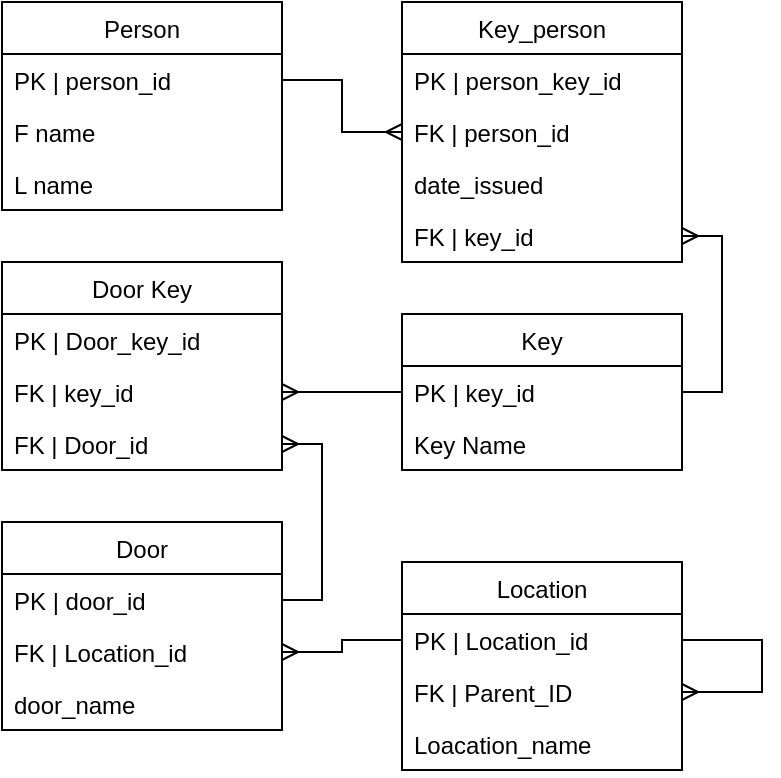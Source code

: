 <mxfile version="12.6.5" type="device"><diagram id="C5RBs43oDa-KdzZeNtuy" name="Page-1"><mxGraphModel dx="1086" dy="846" grid="1" gridSize="10" guides="1" tooltips="1" connect="1" arrows="1" fold="1" page="1" pageScale="1" pageWidth="827" pageHeight="1169" math="0" shadow="0"><root><mxCell id="WIyWlLk6GJQsqaUBKTNV-0"/><mxCell id="WIyWlLk6GJQsqaUBKTNV-1" parent="WIyWlLk6GJQsqaUBKTNV-0"/><mxCell id="iTeCaZXUiTbzylLOoOmE-4" value="Person" style="swimlane;fontStyle=0;childLayout=stackLayout;horizontal=1;startSize=26;fillColor=none;horizontalStack=0;resizeParent=1;resizeParentMax=0;resizeLast=0;collapsible=1;marginBottom=0;" vertex="1" parent="WIyWlLk6GJQsqaUBKTNV-1"><mxGeometry x="20" y="20" width="140" height="104" as="geometry"/></mxCell><mxCell id="iTeCaZXUiTbzylLOoOmE-5" value="PK | person_id" style="text;strokeColor=none;fillColor=none;align=left;verticalAlign=top;spacingLeft=4;spacingRight=4;overflow=hidden;rotatable=0;points=[[0,0.5],[1,0.5]];portConstraint=eastwest;" vertex="1" parent="iTeCaZXUiTbzylLOoOmE-4"><mxGeometry y="26" width="140" height="26" as="geometry"/></mxCell><mxCell id="iTeCaZXUiTbzylLOoOmE-6" value="F name" style="text;strokeColor=none;fillColor=none;align=left;verticalAlign=top;spacingLeft=4;spacingRight=4;overflow=hidden;rotatable=0;points=[[0,0.5],[1,0.5]];portConstraint=eastwest;" vertex="1" parent="iTeCaZXUiTbzylLOoOmE-4"><mxGeometry y="52" width="140" height="26" as="geometry"/></mxCell><mxCell id="iTeCaZXUiTbzylLOoOmE-7" value="L name" style="text;strokeColor=none;fillColor=none;align=left;verticalAlign=top;spacingLeft=4;spacingRight=4;overflow=hidden;rotatable=0;points=[[0,0.5],[1,0.5]];portConstraint=eastwest;" vertex="1" parent="iTeCaZXUiTbzylLOoOmE-4"><mxGeometry y="78" width="140" height="26" as="geometry"/></mxCell><mxCell id="iTeCaZXUiTbzylLOoOmE-8" value="Key" style="swimlane;fontStyle=0;childLayout=stackLayout;horizontal=1;startSize=26;fillColor=none;horizontalStack=0;resizeParent=1;resizeParentMax=0;resizeLast=0;collapsible=1;marginBottom=0;" vertex="1" parent="WIyWlLk6GJQsqaUBKTNV-1"><mxGeometry x="220" y="176" width="140" height="78" as="geometry"/></mxCell><mxCell id="iTeCaZXUiTbzylLOoOmE-9" value="PK | key_id" style="text;strokeColor=none;fillColor=none;align=left;verticalAlign=top;spacingLeft=4;spacingRight=4;overflow=hidden;rotatable=0;points=[[0,0.5],[1,0.5]];portConstraint=eastwest;" vertex="1" parent="iTeCaZXUiTbzylLOoOmE-8"><mxGeometry y="26" width="140" height="26" as="geometry"/></mxCell><mxCell id="iTeCaZXUiTbzylLOoOmE-10" value="Key Name" style="text;strokeColor=none;fillColor=none;align=left;verticalAlign=top;spacingLeft=4;spacingRight=4;overflow=hidden;rotatable=0;points=[[0,0.5],[1,0.5]];portConstraint=eastwest;" vertex="1" parent="iTeCaZXUiTbzylLOoOmE-8"><mxGeometry y="52" width="140" height="26" as="geometry"/></mxCell><mxCell id="iTeCaZXUiTbzylLOoOmE-13" value="Key_person" style="swimlane;fontStyle=0;childLayout=stackLayout;horizontal=1;startSize=26;fillColor=none;horizontalStack=0;resizeParent=1;resizeParentMax=0;resizeLast=0;collapsible=1;marginBottom=0;" vertex="1" parent="WIyWlLk6GJQsqaUBKTNV-1"><mxGeometry x="220" y="20" width="140" height="130" as="geometry"/></mxCell><mxCell id="iTeCaZXUiTbzylLOoOmE-14" value="PK | person_key_id" style="text;strokeColor=none;fillColor=none;align=left;verticalAlign=top;spacingLeft=4;spacingRight=4;overflow=hidden;rotatable=0;points=[[0,0.5],[1,0.5]];portConstraint=eastwest;" vertex="1" parent="iTeCaZXUiTbzylLOoOmE-13"><mxGeometry y="26" width="140" height="26" as="geometry"/></mxCell><mxCell id="iTeCaZXUiTbzylLOoOmE-16" value="FK | person_id" style="text;strokeColor=none;fillColor=none;align=left;verticalAlign=top;spacingLeft=4;spacingRight=4;overflow=hidden;rotatable=0;points=[[0,0.5],[1,0.5]];portConstraint=eastwest;" vertex="1" parent="iTeCaZXUiTbzylLOoOmE-13"><mxGeometry y="52" width="140" height="26" as="geometry"/></mxCell><mxCell id="iTeCaZXUiTbzylLOoOmE-37" value="date_issued" style="text;strokeColor=none;fillColor=none;align=left;verticalAlign=top;spacingLeft=4;spacingRight=4;overflow=hidden;rotatable=0;points=[[0,0.5],[1,0.5]];portConstraint=eastwest;" vertex="1" parent="iTeCaZXUiTbzylLOoOmE-13"><mxGeometry y="78" width="140" height="26" as="geometry"/></mxCell><mxCell id="iTeCaZXUiTbzylLOoOmE-15" value="FK | key_id" style="text;strokeColor=none;fillColor=none;align=left;verticalAlign=top;spacingLeft=4;spacingRight=4;overflow=hidden;rotatable=0;points=[[0,0.5],[1,0.5]];portConstraint=eastwest;" vertex="1" parent="iTeCaZXUiTbzylLOoOmE-13"><mxGeometry y="104" width="140" height="26" as="geometry"/></mxCell><mxCell id="iTeCaZXUiTbzylLOoOmE-17" value="Location" style="swimlane;fontStyle=0;childLayout=stackLayout;horizontal=1;startSize=26;fillColor=none;horizontalStack=0;resizeParent=1;resizeParentMax=0;resizeLast=0;collapsible=1;marginBottom=0;" vertex="1" parent="WIyWlLk6GJQsqaUBKTNV-1"><mxGeometry x="220" y="300" width="140" height="104" as="geometry"/></mxCell><mxCell id="iTeCaZXUiTbzylLOoOmE-39" style="edgeStyle=orthogonalEdgeStyle;rounded=0;orthogonalLoop=1;jettySize=auto;html=1;exitX=1;exitY=0.5;exitDx=0;exitDy=0;entryX=1;entryY=0.5;entryDx=0;entryDy=0;endArrow=ERmany;endFill=0;" edge="1" parent="iTeCaZXUiTbzylLOoOmE-17" source="iTeCaZXUiTbzylLOoOmE-18" target="iTeCaZXUiTbzylLOoOmE-19"><mxGeometry relative="1" as="geometry"><Array as="points"><mxPoint x="180" y="39"/><mxPoint x="180" y="65"/></Array></mxGeometry></mxCell><mxCell id="iTeCaZXUiTbzylLOoOmE-18" value="PK | Location_id" style="text;strokeColor=none;fillColor=none;align=left;verticalAlign=top;spacingLeft=4;spacingRight=4;overflow=hidden;rotatable=0;points=[[0,0.5],[1,0.5]];portConstraint=eastwest;" vertex="1" parent="iTeCaZXUiTbzylLOoOmE-17"><mxGeometry y="26" width="140" height="26" as="geometry"/></mxCell><mxCell id="iTeCaZXUiTbzylLOoOmE-19" value="FK | Parent_ID" style="text;strokeColor=none;fillColor=none;align=left;verticalAlign=top;spacingLeft=4;spacingRight=4;overflow=hidden;rotatable=0;points=[[0,0.5],[1,0.5]];portConstraint=eastwest;" vertex="1" parent="iTeCaZXUiTbzylLOoOmE-17"><mxGeometry y="52" width="140" height="26" as="geometry"/></mxCell><mxCell id="iTeCaZXUiTbzylLOoOmE-20" value="Loacation_name" style="text;strokeColor=none;fillColor=none;align=left;verticalAlign=top;spacingLeft=4;spacingRight=4;overflow=hidden;rotatable=0;points=[[0,0.5],[1,0.5]];portConstraint=eastwest;" vertex="1" parent="iTeCaZXUiTbzylLOoOmE-17"><mxGeometry y="78" width="140" height="26" as="geometry"/></mxCell><mxCell id="iTeCaZXUiTbzylLOoOmE-21" value="Door" style="swimlane;fontStyle=0;childLayout=stackLayout;horizontal=1;startSize=26;fillColor=none;horizontalStack=0;resizeParent=1;resizeParentMax=0;resizeLast=0;collapsible=1;marginBottom=0;" vertex="1" parent="WIyWlLk6GJQsqaUBKTNV-1"><mxGeometry x="20" y="280" width="140" height="104" as="geometry"/></mxCell><mxCell id="iTeCaZXUiTbzylLOoOmE-22" value="PK | door_id" style="text;strokeColor=none;fillColor=none;align=left;verticalAlign=top;spacingLeft=4;spacingRight=4;overflow=hidden;rotatable=0;points=[[0,0.5],[1,0.5]];portConstraint=eastwest;" vertex="1" parent="iTeCaZXUiTbzylLOoOmE-21"><mxGeometry y="26" width="140" height="26" as="geometry"/></mxCell><mxCell id="iTeCaZXUiTbzylLOoOmE-23" value="FK | Location_id" style="text;strokeColor=none;fillColor=none;align=left;verticalAlign=top;spacingLeft=4;spacingRight=4;overflow=hidden;rotatable=0;points=[[0,0.5],[1,0.5]];portConstraint=eastwest;" vertex="1" parent="iTeCaZXUiTbzylLOoOmE-21"><mxGeometry y="52" width="140" height="26" as="geometry"/></mxCell><mxCell id="iTeCaZXUiTbzylLOoOmE-24" value="door_name" style="text;strokeColor=none;fillColor=none;align=left;verticalAlign=top;spacingLeft=4;spacingRight=4;overflow=hidden;rotatable=0;points=[[0,0.5],[1,0.5]];portConstraint=eastwest;" vertex="1" parent="iTeCaZXUiTbzylLOoOmE-21"><mxGeometry y="78" width="140" height="26" as="geometry"/></mxCell><mxCell id="iTeCaZXUiTbzylLOoOmE-25" style="edgeStyle=orthogonalEdgeStyle;rounded=0;orthogonalLoop=1;jettySize=auto;html=1;exitX=1;exitY=0.5;exitDx=0;exitDy=0;entryX=0;entryY=0.5;entryDx=0;entryDy=0;endArrow=ERmany;endFill=0;" edge="1" parent="WIyWlLk6GJQsqaUBKTNV-1" source="iTeCaZXUiTbzylLOoOmE-5" target="iTeCaZXUiTbzylLOoOmE-16"><mxGeometry relative="1" as="geometry"/></mxCell><mxCell id="iTeCaZXUiTbzylLOoOmE-28" style="edgeStyle=orthogonalEdgeStyle;rounded=0;orthogonalLoop=1;jettySize=auto;html=1;exitX=1;exitY=0.5;exitDx=0;exitDy=0;entryX=1;entryY=0.5;entryDx=0;entryDy=0;endArrow=ERmany;endFill=0;" edge="1" parent="WIyWlLk6GJQsqaUBKTNV-1" source="iTeCaZXUiTbzylLOoOmE-9" target="iTeCaZXUiTbzylLOoOmE-15"><mxGeometry relative="1" as="geometry"/></mxCell><mxCell id="iTeCaZXUiTbzylLOoOmE-29" value="Door Key" style="swimlane;fontStyle=0;childLayout=stackLayout;horizontal=1;startSize=26;fillColor=none;horizontalStack=0;resizeParent=1;resizeParentMax=0;resizeLast=0;collapsible=1;marginBottom=0;" vertex="1" parent="WIyWlLk6GJQsqaUBKTNV-1"><mxGeometry x="20" y="150" width="140" height="104" as="geometry"/></mxCell><mxCell id="iTeCaZXUiTbzylLOoOmE-30" value="PK | Door_key_id" style="text;strokeColor=none;fillColor=none;align=left;verticalAlign=top;spacingLeft=4;spacingRight=4;overflow=hidden;rotatable=0;points=[[0,0.5],[1,0.5]];portConstraint=eastwest;" vertex="1" parent="iTeCaZXUiTbzylLOoOmE-29"><mxGeometry y="26" width="140" height="26" as="geometry"/></mxCell><mxCell id="iTeCaZXUiTbzylLOoOmE-31" value="FK | key_id" style="text;strokeColor=none;fillColor=none;align=left;verticalAlign=top;spacingLeft=4;spacingRight=4;overflow=hidden;rotatable=0;points=[[0,0.5],[1,0.5]];portConstraint=eastwest;" vertex="1" parent="iTeCaZXUiTbzylLOoOmE-29"><mxGeometry y="52" width="140" height="26" as="geometry"/></mxCell><mxCell id="iTeCaZXUiTbzylLOoOmE-32" value="FK | Door_id" style="text;strokeColor=none;fillColor=none;align=left;verticalAlign=top;spacingLeft=4;spacingRight=4;overflow=hidden;rotatable=0;points=[[0,0.5],[1,0.5]];portConstraint=eastwest;" vertex="1" parent="iTeCaZXUiTbzylLOoOmE-29"><mxGeometry y="78" width="140" height="26" as="geometry"/></mxCell><mxCell id="iTeCaZXUiTbzylLOoOmE-33" style="edgeStyle=orthogonalEdgeStyle;rounded=0;orthogonalLoop=1;jettySize=auto;html=1;exitX=0;exitY=0.5;exitDx=0;exitDy=0;entryX=1;entryY=0.5;entryDx=0;entryDy=0;endArrow=ERmany;endFill=0;" edge="1" parent="WIyWlLk6GJQsqaUBKTNV-1" source="iTeCaZXUiTbzylLOoOmE-9" target="iTeCaZXUiTbzylLOoOmE-31"><mxGeometry relative="1" as="geometry"/></mxCell><mxCell id="iTeCaZXUiTbzylLOoOmE-35" style="edgeStyle=orthogonalEdgeStyle;rounded=0;orthogonalLoop=1;jettySize=auto;html=1;exitX=1;exitY=0.5;exitDx=0;exitDy=0;entryX=1;entryY=0.5;entryDx=0;entryDy=0;endArrow=ERmany;endFill=0;" edge="1" parent="WIyWlLk6GJQsqaUBKTNV-1" source="iTeCaZXUiTbzylLOoOmE-22" target="iTeCaZXUiTbzylLOoOmE-32"><mxGeometry relative="1" as="geometry"/></mxCell><mxCell id="iTeCaZXUiTbzylLOoOmE-36" style="edgeStyle=orthogonalEdgeStyle;rounded=0;orthogonalLoop=1;jettySize=auto;html=1;exitX=0;exitY=0.5;exitDx=0;exitDy=0;entryX=1;entryY=0.5;entryDx=0;entryDy=0;endArrow=ERmany;endFill=0;" edge="1" parent="WIyWlLk6GJQsqaUBKTNV-1" source="iTeCaZXUiTbzylLOoOmE-18" target="iTeCaZXUiTbzylLOoOmE-23"><mxGeometry relative="1" as="geometry"/></mxCell></root></mxGraphModel></diagram></mxfile>